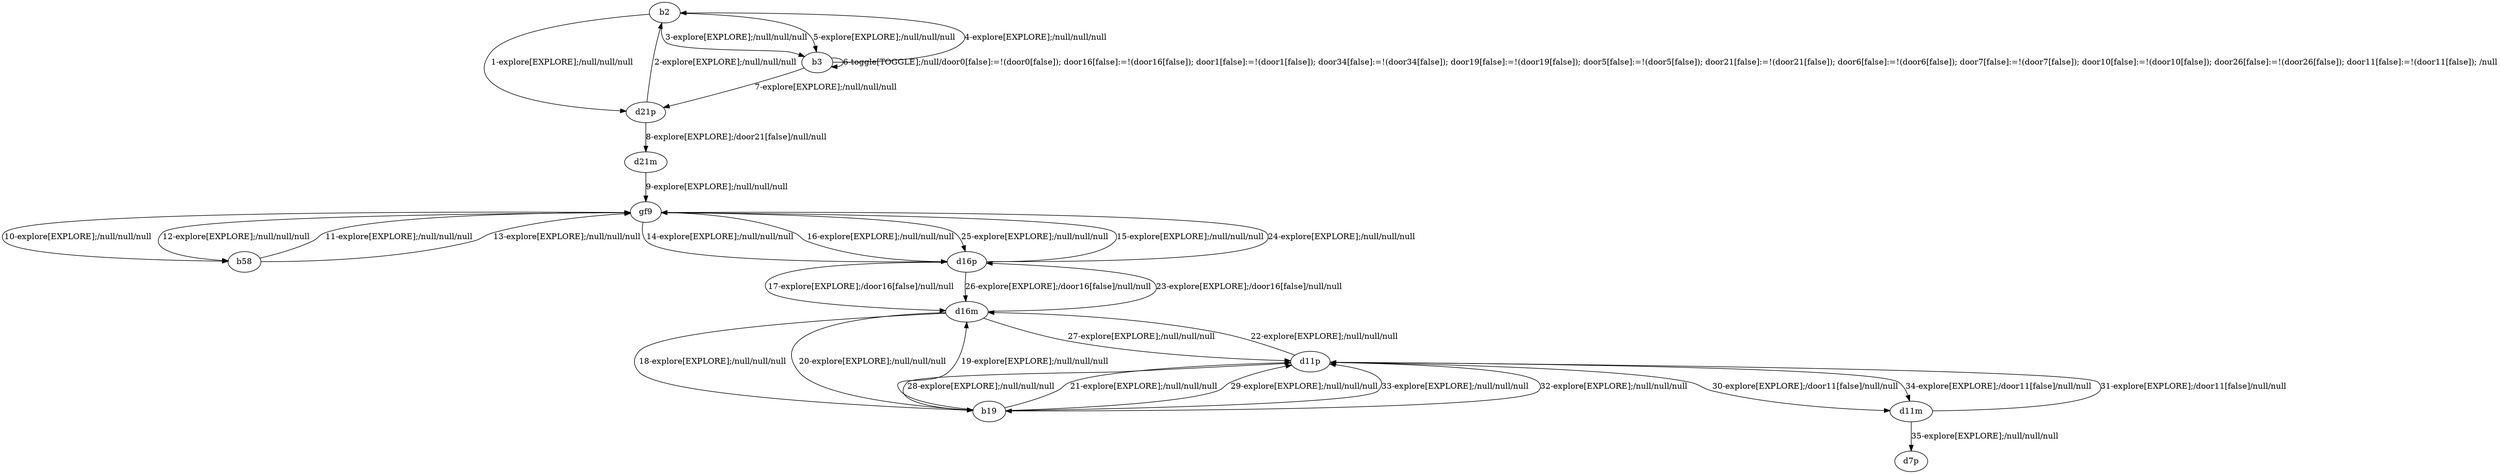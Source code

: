 # Total number of goals covered by this test: 1
# d11m --> d11p

digraph g {
"b2" -> "d21p" [label = "1-explore[EXPLORE];/null/null/null"];
"d21p" -> "b2" [label = "2-explore[EXPLORE];/null/null/null"];
"b2" -> "b3" [label = "3-explore[EXPLORE];/null/null/null"];
"b3" -> "b2" [label = "4-explore[EXPLORE];/null/null/null"];
"b2" -> "b3" [label = "5-explore[EXPLORE];/null/null/null"];
"b3" -> "b3" [label = "6-toggle[TOGGLE];/null/door0[false]:=!(door0[false]); door16[false]:=!(door16[false]); door1[false]:=!(door1[false]); door34[false]:=!(door34[false]); door19[false]:=!(door19[false]); door5[false]:=!(door5[false]); door21[false]:=!(door21[false]); door6[false]:=!(door6[false]); door7[false]:=!(door7[false]); door10[false]:=!(door10[false]); door26[false]:=!(door26[false]); door11[false]:=!(door11[false]); /null"];
"b3" -> "d21p" [label = "7-explore[EXPLORE];/null/null/null"];
"d21p" -> "d21m" [label = "8-explore[EXPLORE];/door21[false]/null/null"];
"d21m" -> "gf9" [label = "9-explore[EXPLORE];/null/null/null"];
"gf9" -> "b58" [label = "10-explore[EXPLORE];/null/null/null"];
"b58" -> "gf9" [label = "11-explore[EXPLORE];/null/null/null"];
"gf9" -> "b58" [label = "12-explore[EXPLORE];/null/null/null"];
"b58" -> "gf9" [label = "13-explore[EXPLORE];/null/null/null"];
"gf9" -> "d16p" [label = "14-explore[EXPLORE];/null/null/null"];
"d16p" -> "gf9" [label = "15-explore[EXPLORE];/null/null/null"];
"gf9" -> "d16p" [label = "16-explore[EXPLORE];/null/null/null"];
"d16p" -> "d16m" [label = "17-explore[EXPLORE];/door16[false]/null/null"];
"d16m" -> "b19" [label = "18-explore[EXPLORE];/null/null/null"];
"b19" -> "d16m" [label = "19-explore[EXPLORE];/null/null/null"];
"d16m" -> "b19" [label = "20-explore[EXPLORE];/null/null/null"];
"b19" -> "d11p" [label = "21-explore[EXPLORE];/null/null/null"];
"d11p" -> "d16m" [label = "22-explore[EXPLORE];/null/null/null"];
"d16m" -> "d16p" [label = "23-explore[EXPLORE];/door16[false]/null/null"];
"d16p" -> "gf9" [label = "24-explore[EXPLORE];/null/null/null"];
"gf9" -> "d16p" [label = "25-explore[EXPLORE];/null/null/null"];
"d16p" -> "d16m" [label = "26-explore[EXPLORE];/door16[false]/null/null"];
"d16m" -> "d11p" [label = "27-explore[EXPLORE];/null/null/null"];
"d11p" -> "b19" [label = "28-explore[EXPLORE];/null/null/null"];
"b19" -> "d11p" [label = "29-explore[EXPLORE];/null/null/null"];
"d11p" -> "d11m" [label = "30-explore[EXPLORE];/door11[false]/null/null"];
"d11m" -> "d11p" [label = "31-explore[EXPLORE];/door11[false]/null/null"];
"d11p" -> "b19" [label = "32-explore[EXPLORE];/null/null/null"];
"b19" -> "d11p" [label = "33-explore[EXPLORE];/null/null/null"];
"d11p" -> "d11m" [label = "34-explore[EXPLORE];/door11[false]/null/null"];
"d11m" -> "d7p" [label = "35-explore[EXPLORE];/null/null/null"];
}